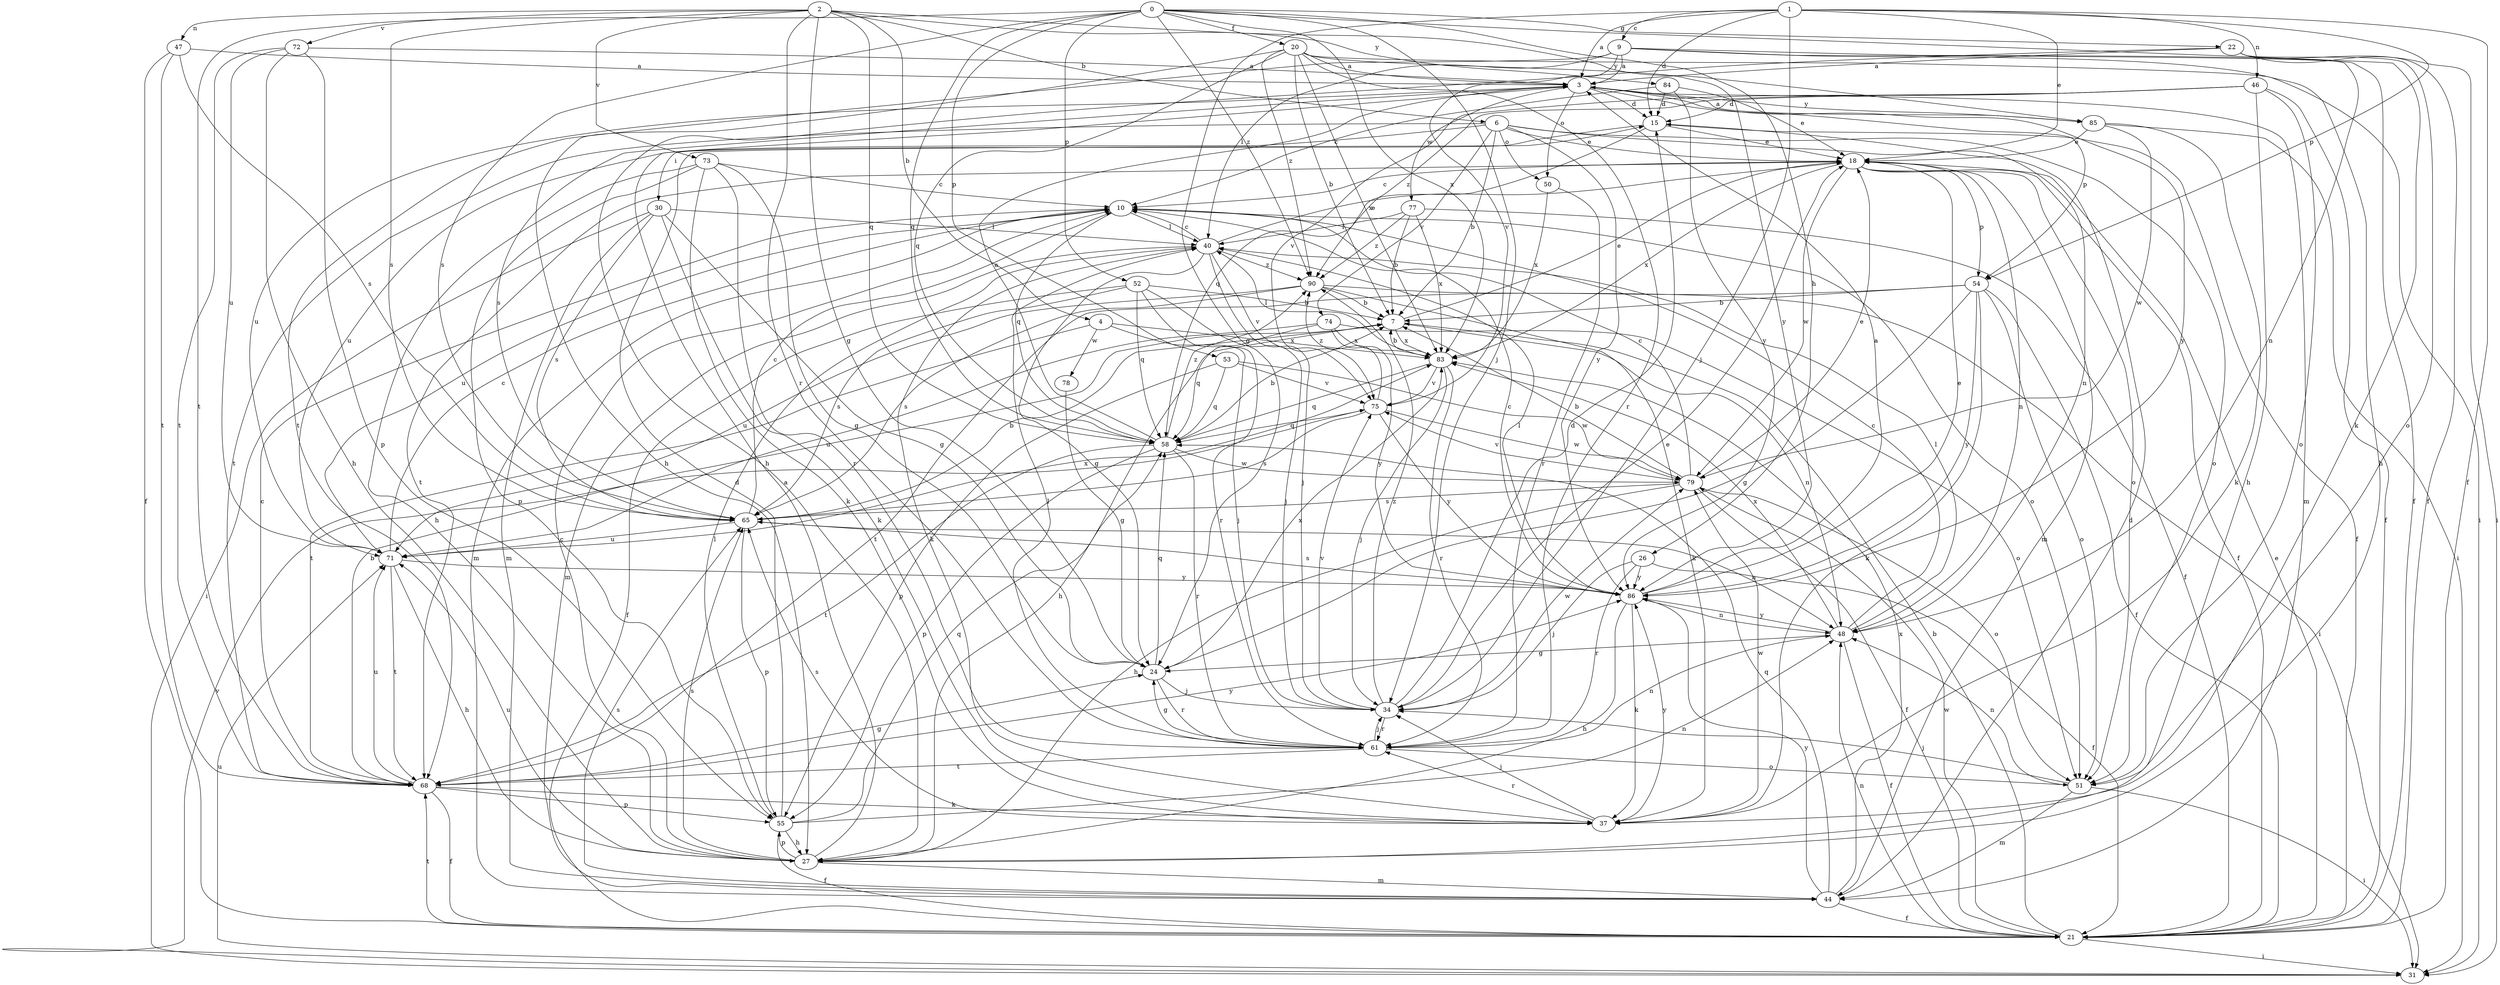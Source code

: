 strict digraph  {
0;
1;
2;
3;
4;
6;
7;
9;
10;
15;
18;
20;
21;
22;
24;
26;
27;
30;
31;
34;
37;
40;
44;
46;
47;
48;
50;
51;
52;
53;
54;
55;
58;
61;
65;
68;
71;
72;
73;
74;
75;
77;
78;
79;
83;
84;
85;
86;
90;
0 -> 20  [label=f];
0 -> 22  [label=g];
0 -> 26  [label=h];
0 -> 34  [label=j];
0 -> 37  [label=k];
0 -> 52  [label=p];
0 -> 53  [label=p];
0 -> 58  [label=q];
0 -> 65  [label=s];
0 -> 68  [label=t];
0 -> 83  [label=x];
0 -> 90  [label=z];
1 -> 3  [label=a];
1 -> 9  [label=c];
1 -> 15  [label=d];
1 -> 18  [label=e];
1 -> 21  [label=f];
1 -> 24  [label=g];
1 -> 34  [label=j];
1 -> 46  [label=n];
1 -> 54  [label=p];
2 -> 4  [label=b];
2 -> 6  [label=b];
2 -> 24  [label=g];
2 -> 47  [label=n];
2 -> 58  [label=q];
2 -> 61  [label=r];
2 -> 65  [label=s];
2 -> 72  [label=v];
2 -> 73  [label=v];
2 -> 84  [label=y];
2 -> 85  [label=y];
3 -> 15  [label=d];
3 -> 44  [label=m];
3 -> 50  [label=o];
3 -> 54  [label=p];
3 -> 65  [label=s];
3 -> 71  [label=u];
3 -> 77  [label=w];
3 -> 85  [label=y];
3 -> 86  [label=y];
4 -> 34  [label=j];
4 -> 68  [label=t];
4 -> 78  [label=w];
4 -> 83  [label=x];
6 -> 7  [label=b];
6 -> 18  [label=e];
6 -> 30  [label=i];
6 -> 48  [label=n];
6 -> 50  [label=o];
6 -> 51  [label=o];
6 -> 68  [label=t];
6 -> 74  [label=v];
6 -> 86  [label=y];
7 -> 18  [label=e];
7 -> 27  [label=h];
7 -> 48  [label=n];
7 -> 83  [label=x];
9 -> 3  [label=a];
9 -> 21  [label=f];
9 -> 27  [label=h];
9 -> 40  [label=l];
9 -> 48  [label=n];
9 -> 68  [label=t];
9 -> 75  [label=v];
10 -> 40  [label=l];
10 -> 44  [label=m];
10 -> 51  [label=o];
10 -> 58  [label=q];
10 -> 71  [label=u];
15 -> 18  [label=e];
15 -> 21  [label=f];
15 -> 58  [label=q];
15 -> 71  [label=u];
18 -> 10  [label=c];
18 -> 21  [label=f];
18 -> 44  [label=m];
18 -> 48  [label=n];
18 -> 51  [label=o];
18 -> 54  [label=p];
18 -> 68  [label=t];
18 -> 79  [label=w];
18 -> 83  [label=x];
20 -> 3  [label=a];
20 -> 7  [label=b];
20 -> 27  [label=h];
20 -> 31  [label=i];
20 -> 58  [label=q];
20 -> 61  [label=r];
20 -> 83  [label=x];
20 -> 86  [label=y];
20 -> 90  [label=z];
21 -> 7  [label=b];
21 -> 18  [label=e];
21 -> 31  [label=i];
21 -> 48  [label=n];
21 -> 68  [label=t];
21 -> 79  [label=w];
22 -> 3  [label=a];
22 -> 21  [label=f];
22 -> 27  [label=h];
22 -> 31  [label=i];
22 -> 51  [label=o];
24 -> 34  [label=j];
24 -> 58  [label=q];
24 -> 61  [label=r];
24 -> 83  [label=x];
26 -> 21  [label=f];
26 -> 34  [label=j];
26 -> 61  [label=r];
26 -> 86  [label=y];
27 -> 3  [label=a];
27 -> 10  [label=c];
27 -> 44  [label=m];
27 -> 55  [label=p];
27 -> 65  [label=s];
27 -> 71  [label=u];
30 -> 24  [label=g];
30 -> 31  [label=i];
30 -> 37  [label=k];
30 -> 40  [label=l];
30 -> 44  [label=m];
30 -> 65  [label=s];
31 -> 71  [label=u];
31 -> 75  [label=v];
34 -> 15  [label=d];
34 -> 18  [label=e];
34 -> 61  [label=r];
34 -> 75  [label=v];
34 -> 79  [label=w];
34 -> 90  [label=z];
37 -> 34  [label=j];
37 -> 61  [label=r];
37 -> 65  [label=s];
37 -> 79  [label=w];
37 -> 86  [label=y];
40 -> 10  [label=c];
40 -> 18  [label=e];
40 -> 24  [label=g];
40 -> 34  [label=j];
40 -> 37  [label=k];
40 -> 44  [label=m];
40 -> 75  [label=v];
40 -> 90  [label=z];
44 -> 15  [label=d];
44 -> 21  [label=f];
44 -> 58  [label=q];
44 -> 65  [label=s];
44 -> 83  [label=x];
44 -> 86  [label=y];
46 -> 15  [label=d];
46 -> 21  [label=f];
46 -> 27  [label=h];
46 -> 51  [label=o];
46 -> 75  [label=v];
46 -> 90  [label=z];
47 -> 3  [label=a];
47 -> 21  [label=f];
47 -> 65  [label=s];
47 -> 68  [label=t];
48 -> 10  [label=c];
48 -> 21  [label=f];
48 -> 24  [label=g];
48 -> 40  [label=l];
48 -> 83  [label=x];
48 -> 86  [label=y];
50 -> 61  [label=r];
50 -> 83  [label=x];
51 -> 31  [label=i];
51 -> 34  [label=j];
51 -> 44  [label=m];
51 -> 48  [label=n];
52 -> 7  [label=b];
52 -> 21  [label=f];
52 -> 34  [label=j];
52 -> 58  [label=q];
52 -> 61  [label=r];
52 -> 65  [label=s];
53 -> 55  [label=p];
53 -> 58  [label=q];
53 -> 75  [label=v];
53 -> 79  [label=w];
54 -> 7  [label=b];
54 -> 21  [label=f];
54 -> 24  [label=g];
54 -> 37  [label=k];
54 -> 51  [label=o];
54 -> 68  [label=t];
54 -> 86  [label=y];
55 -> 15  [label=d];
55 -> 21  [label=f];
55 -> 27  [label=h];
55 -> 40  [label=l];
55 -> 48  [label=n];
55 -> 58  [label=q];
58 -> 3  [label=a];
58 -> 7  [label=b];
58 -> 55  [label=p];
58 -> 61  [label=r];
58 -> 68  [label=t];
58 -> 79  [label=w];
58 -> 90  [label=z];
61 -> 24  [label=g];
61 -> 34  [label=j];
61 -> 40  [label=l];
61 -> 48  [label=n];
61 -> 51  [label=o];
61 -> 68  [label=t];
65 -> 7  [label=b];
65 -> 10  [label=c];
65 -> 48  [label=n];
65 -> 55  [label=p];
65 -> 71  [label=u];
68 -> 7  [label=b];
68 -> 10  [label=c];
68 -> 21  [label=f];
68 -> 24  [label=g];
68 -> 37  [label=k];
68 -> 55  [label=p];
68 -> 71  [label=u];
68 -> 86  [label=y];
71 -> 10  [label=c];
71 -> 27  [label=h];
71 -> 68  [label=t];
71 -> 83  [label=x];
71 -> 86  [label=y];
72 -> 3  [label=a];
72 -> 27  [label=h];
72 -> 55  [label=p];
72 -> 68  [label=t];
72 -> 71  [label=u];
73 -> 10  [label=c];
73 -> 24  [label=g];
73 -> 27  [label=h];
73 -> 37  [label=k];
73 -> 55  [label=p];
73 -> 61  [label=r];
74 -> 51  [label=o];
74 -> 58  [label=q];
74 -> 71  [label=u];
74 -> 83  [label=x];
74 -> 86  [label=y];
75 -> 58  [label=q];
75 -> 65  [label=s];
75 -> 79  [label=w];
75 -> 86  [label=y];
75 -> 90  [label=z];
77 -> 7  [label=b];
77 -> 21  [label=f];
77 -> 40  [label=l];
77 -> 83  [label=x];
77 -> 90  [label=z];
78 -> 24  [label=g];
79 -> 7  [label=b];
79 -> 10  [label=c];
79 -> 18  [label=e];
79 -> 21  [label=f];
79 -> 27  [label=h];
79 -> 51  [label=o];
79 -> 65  [label=s];
79 -> 75  [label=v];
83 -> 7  [label=b];
83 -> 34  [label=j];
83 -> 40  [label=l];
83 -> 58  [label=q];
83 -> 61  [label=r];
83 -> 75  [label=v];
84 -> 10  [label=c];
84 -> 15  [label=d];
84 -> 18  [label=e];
84 -> 86  [label=y];
85 -> 3  [label=a];
85 -> 18  [label=e];
85 -> 31  [label=i];
85 -> 37  [label=k];
85 -> 79  [label=w];
86 -> 3  [label=a];
86 -> 10  [label=c];
86 -> 18  [label=e];
86 -> 27  [label=h];
86 -> 37  [label=k];
86 -> 40  [label=l];
86 -> 48  [label=n];
86 -> 65  [label=s];
90 -> 7  [label=b];
90 -> 31  [label=i];
90 -> 37  [label=k];
90 -> 65  [label=s];
90 -> 71  [label=u];
}
